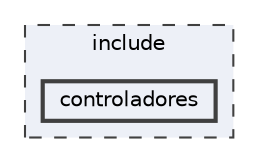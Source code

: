 digraph "include/controladores"
{
 // LATEX_PDF_SIZE
  bgcolor="transparent";
  edge [fontname=Helvetica,fontsize=10,labelfontname=Helvetica,labelfontsize=10];
  node [fontname=Helvetica,fontsize=10,shape=box,height=0.2,width=0.4];
  compound=true
  subgraph clusterdir_d44c64559bbebec7f509842c48db8b23 {
    graph [ bgcolor="#edf0f7", pencolor="grey25", label="include", fontname=Helvetica,fontsize=10 style="filled,dashed", URL="dir_d44c64559bbebec7f509842c48db8b23.html",tooltip=""]
  dir_2d7d6c0bb8ccd1528c70f031077d67a7 [label="controladores", fillcolor="#edf0f7", color="grey25", style="filled,bold", URL="dir_2d7d6c0bb8ccd1528c70f031077d67a7.html",tooltip=""];
  }
}
